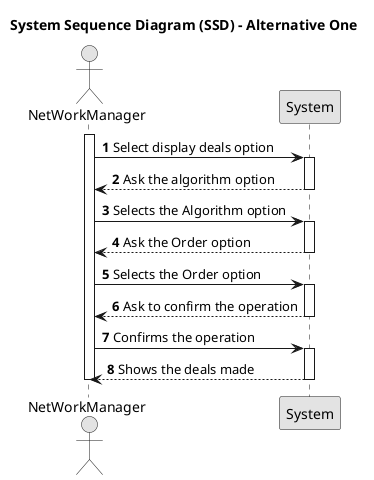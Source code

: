 @startuml
skinparam monochrome true
skinparam packageStyle rectangle
skinparam shadowing false

title System Sequence Diagram (SSD) - Alternative One

autonumber

actor "NetWorkManager" as Employee
participant "System" as System

activate Employee
Employee -> System : Select display deals option
activate System
System --> Employee : Ask the algorithm option
deactivate System


Employee -> System : Selects the Algorithm option
activate System
System --> Employee : Ask the Order option
deactivate System

Employee -> System : Selects the Order option
activate System
System --> Employee : Ask to confirm the operation
deactivate System

Employee -> System : Confirms the operation
activate System
System --> Employee : Shows the deals made
deactivate System
deactivate Employee
@enduml
